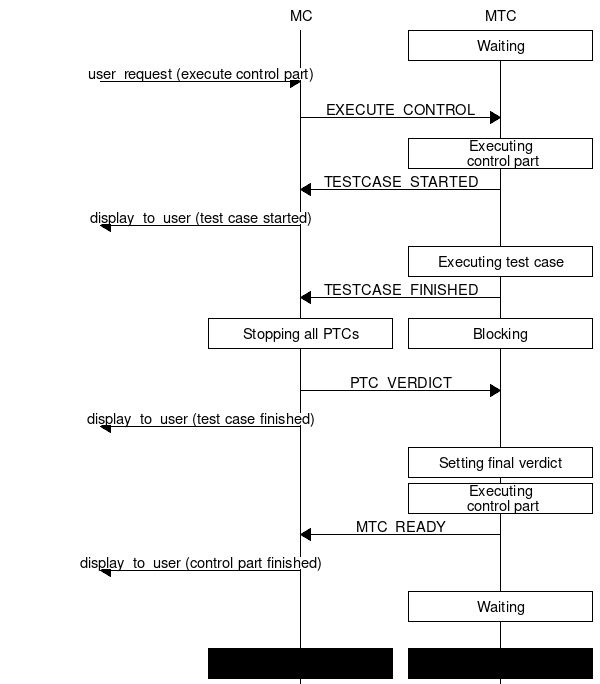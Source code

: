 ///////////////////////////////////////////////////////////////////////////////
// Copyright (c) 2000-2020 Ericsson Telecom AB
// All rights reserved. This program and the accompanying materials
// are made available under the terms of the Eclipse Public License v2.0
// which accompanies this distribution, and is available at
// https://www.eclipse.org/org/documents/epl-2.0/EPL-2.0.html
///////////////////////////////////////////////////////////////////////////////
msc {
  hscale="1", wordwraparcs=on;
  
  0 [arctextcolor="black", linecolor="white", textcolor="white"], MC, MTC;
  
  MTC box MTC [label = "Waiting"];
  0 => MC [label = "user_request (execute control part)"];
  MC => MTC [label = "EXECUTE_CONTROL"];
  MTC box MTC [label = "Executing\n control part"];
  MTC => MC [label = "TESTCASE_STARTED"];
  MC => 0 [label = "display_to_user (test case started)"];
  MTC box MTC [label = "Executing test case"];
  MTC => MC [label = "TESTCASE_FINISHED"];
  MC box MC [label = "Stopping all PTCs"],
  MTC box MTC [label = "Blocking"];
  |||;
  MC => MTC [label = "PTC_VERDICT"];
  MC => 0 [label = "display_to_user (test case finished)"];
  MTC box MTC [label = "Setting final verdict"];
  MTC box MTC [label = "Executing\n control part"];
  MTC => MC [label = "MTC_READY"];
  MC => 0 [label = "display_to_user (control part finished)"];
  MTC box MTC [label = "Waiting"];
  |||;
  MC box MC [textbgcolour = "grey"],
  MTC box MTC [textbgcolour = "grey"];
}